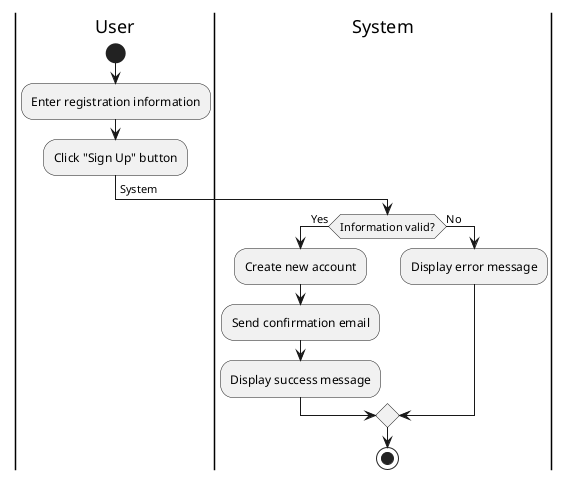 @startuml
|User|
start
:Enter registration information;
:Click "Sign Up" button;
-> System;

|System|
if (Information valid?) then (Yes)
    :Create new account;
    :Send confirmation email;
    :Display success message;
else (No)
    :Display error message;
endif
stop
@enduml
